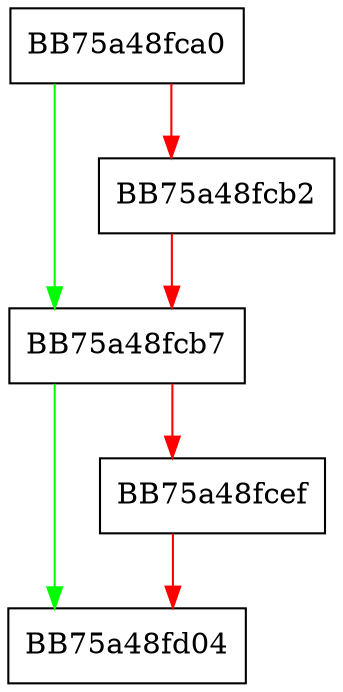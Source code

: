 digraph cleanup_brute {
  node [shape="box"];
  graph [splines=ortho];
  BB75a48fca0 -> BB75a48fcb7 [color="green"];
  BB75a48fca0 -> BB75a48fcb2 [color="red"];
  BB75a48fcb2 -> BB75a48fcb7 [color="red"];
  BB75a48fcb7 -> BB75a48fd04 [color="green"];
  BB75a48fcb7 -> BB75a48fcef [color="red"];
  BB75a48fcef -> BB75a48fd04 [color="red"];
}